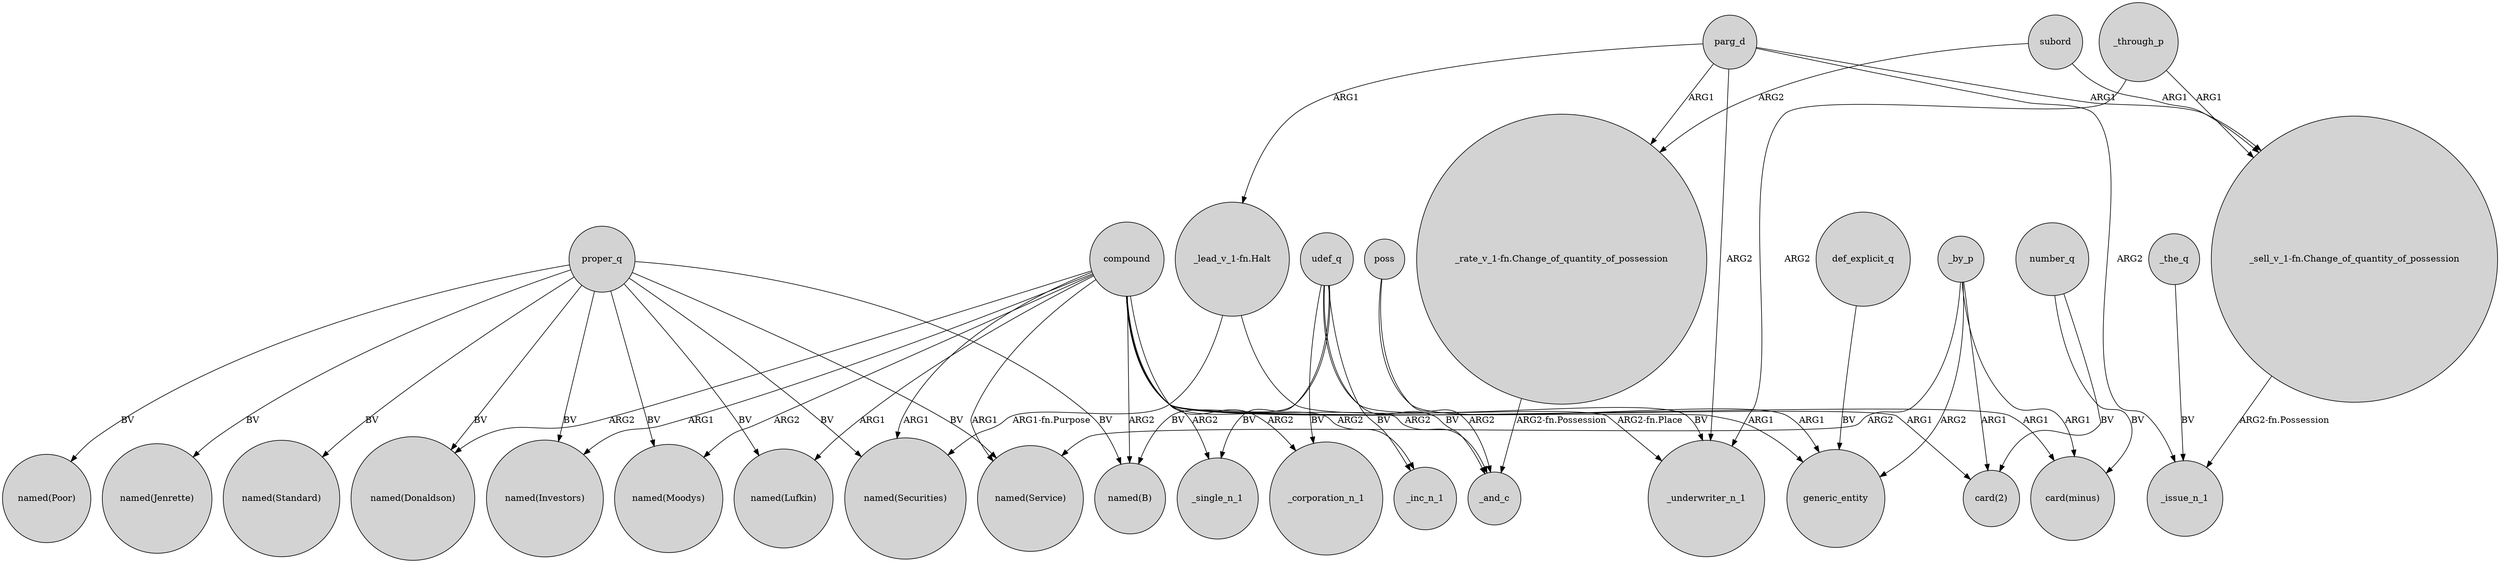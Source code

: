 digraph {
	node [shape=circle style=filled]
	proper_q -> "named(Donaldson)" [label=BV]
	compound -> "named(B)" [label=ARG2]
	compound -> "card(minus)" [label=ARG1]
	def_explicit_q -> generic_entity [label=BV]
	number_q -> "card(2)" [label=BV]
	"_sell_v_1-fn.Change_of_quantity_of_possession" -> _issue_n_1 [label="ARG2-fn.Possession"]
	proper_q -> "named(Securities)" [label=BV]
	proper_q -> "named(Poor)" [label=BV]
	proper_q -> "named(Moodys)" [label=BV]
	compound -> "named(Investors)" [label=ARG1]
	compound -> "named(Donaldson)" [label=ARG2]
	udef_q -> _and_c [label=BV]
	subord -> "_sell_v_1-fn.Change_of_quantity_of_possession" [label=ARG1]
	compound -> _and_c [label=ARG2]
	proper_q -> "named(Service)" [label=BV]
	_by_p -> "card(2)" [label=ARG1]
	proper_q -> "named(B)" [label=BV]
	proper_q -> "named(Lufkin)" [label=BV]
	poss -> generic_entity [label=ARG1]
	proper_q -> "named(Jenrette)" [label=BV]
	parg_d -> "_sell_v_1-fn.Change_of_quantity_of_possession" [label=ARG1]
	compound -> "named(Securities)" [label=ARG1]
	_by_p -> "named(Service)" [label=ARG2]
	udef_q -> _inc_n_1 [label=BV]
	udef_q -> "named(B)" [label=BV]
	poss -> _and_c [label=ARG2]
	compound -> generic_entity [label=ARG1]
	compound -> "named(Service)" [label=ARG1]
	number_q -> "card(minus)" [label=BV]
	udef_q -> _underwriter_n_1 [label=BV]
	_through_p -> _underwriter_n_1 [label=ARG2]
	compound -> _inc_n_1 [label=ARG2]
	subord -> "_rate_v_1-fn.Change_of_quantity_of_possession" [label=ARG2]
	_by_p -> generic_entity [label=ARG2]
	"_rate_v_1-fn.Change_of_quantity_of_possession" -> _and_c [label="ARG2-fn.Possession"]
	compound -> _single_n_1 [label=ARG2]
	compound -> "card(2)" [label=ARG1]
	parg_d -> "_lead_v_1-fn.Halt" [label=ARG1]
	"_lead_v_1-fn.Halt" -> _underwriter_n_1 [label="ARG2-fn.Place"]
	proper_q -> "named(Standard)" [label=BV]
	_by_p -> "card(minus)" [label=ARG1]
	udef_q -> _single_n_1 [label=BV]
	parg_d -> "_rate_v_1-fn.Change_of_quantity_of_possession" [label=ARG1]
	compound -> _corporation_n_1 [label=ARG2]
	udef_q -> _corporation_n_1 [label=BV]
	parg_d -> _issue_n_1 [label=ARG2]
	compound -> "named(Lufkin)" [label=ARG1]
	parg_d -> _underwriter_n_1 [label=ARG2]
	_through_p -> "_sell_v_1-fn.Change_of_quantity_of_possession" [label=ARG1]
	proper_q -> "named(Investors)" [label=BV]
	"_lead_v_1-fn.Halt" -> "named(Securities)" [label="ARG1-fn.Purpose"]
	compound -> "named(Moodys)" [label=ARG2]
	_the_q -> _issue_n_1 [label=BV]
}
